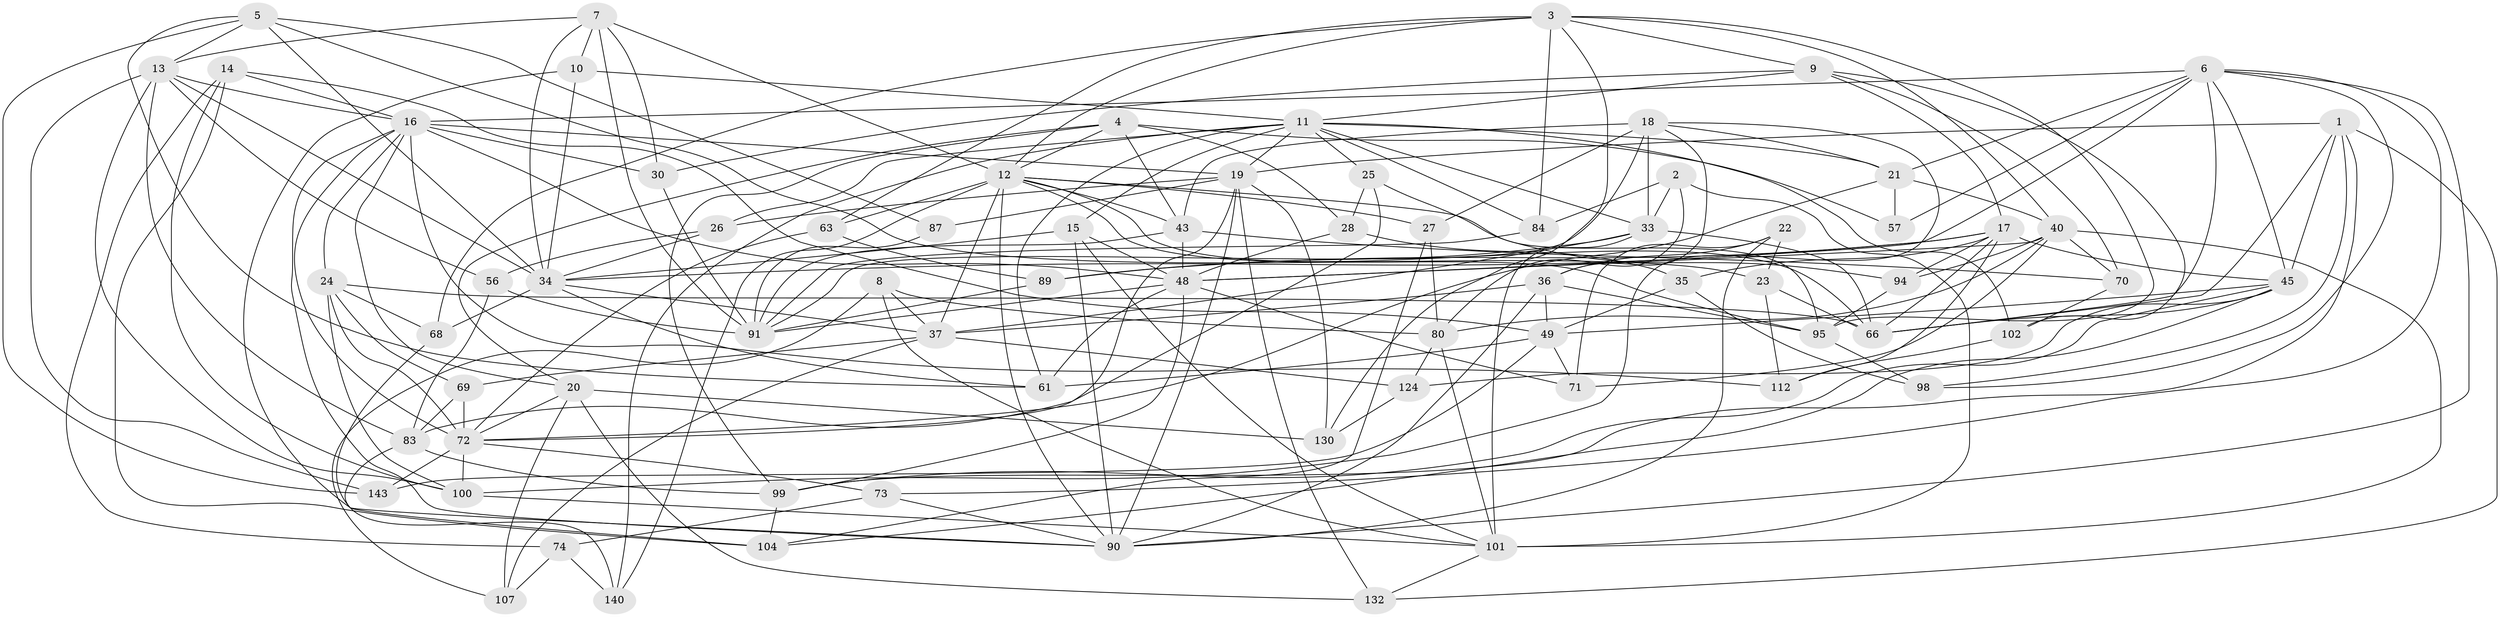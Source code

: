 // original degree distribution, {4: 1.0}
// Generated by graph-tools (version 1.1) at 2025/16/03/09/25 04:16:29]
// undirected, 73 vertices, 213 edges
graph export_dot {
graph [start="1"]
  node [color=gray90,style=filled];
  1 [super="+118"];
  2;
  3 [super="+38"];
  4 [super="+47"];
  5 [super="+58"];
  6 [super="+103+96"];
  7 [super="+93"];
  8;
  9 [super="+31"];
  10;
  11 [super="+42+82"];
  12 [super="+32"];
  13 [super="+60"];
  14 [super="+39"];
  15 [super="+52"];
  16 [super="+44+54+51"];
  17 [super="+41"];
  18 [super="+106+108"];
  19 [super="+121+64"];
  20 [super="+53"];
  21 [super="+29"];
  22;
  23;
  24 [super="+79"];
  25;
  26;
  27;
  28;
  30;
  33 [super="+46"];
  34 [super="+78+55+75"];
  35;
  36 [super="+137"];
  37 [super="+50"];
  40 [super="+62"];
  43 [super="+146"];
  45 [super="+123+122"];
  48 [super="+86+77"];
  49 [super="+59+117"];
  56;
  57;
  61 [super="+144"];
  63;
  66 [super="+111+81"];
  68;
  69;
  70;
  71;
  72 [super="+134+85"];
  73;
  74;
  80 [super="+88"];
  83 [super="+119"];
  84;
  87;
  89;
  90 [super="+97+125"];
  91 [super="+114+109"];
  94;
  95 [super="+135"];
  98;
  99 [super="+115"];
  100 [super="+128"];
  101 [super="+116"];
  102;
  104 [super="+120"];
  107;
  112;
  124;
  130;
  132;
  140;
  143;
  1 -- 98;
  1 -- 132;
  1 -- 45;
  1 -- 19;
  1 -- 66;
  1 -- 99;
  2 -- 33;
  2 -- 101;
  2 -- 84;
  2 -- 80;
  3 -- 63;
  3 -- 84;
  3 -- 130;
  3 -- 68;
  3 -- 40;
  3 -- 9;
  3 -- 95;
  3 -- 12;
  4 -- 43;
  4 -- 57;
  4 -- 99;
  4 -- 28;
  4 -- 20;
  4 -- 12;
  5 -- 143;
  5 -- 23;
  5 -- 13;
  5 -- 34;
  5 -- 61;
  5 -- 87;
  6 -- 98;
  6 -- 57 [weight=2];
  6 -- 16;
  6 -- 90;
  6 -- 66;
  6 -- 48;
  6 -- 73;
  6 -- 21;
  6 -- 45;
  7 -- 30;
  7 -- 13;
  7 -- 10;
  7 -- 34;
  7 -- 91;
  7 -- 12;
  8 -- 80;
  8 -- 107;
  8 -- 37;
  8 -- 101;
  9 -- 102;
  9 -- 11;
  9 -- 70;
  9 -- 17;
  9 -- 30;
  10 -- 11;
  10 -- 90;
  10 -- 34;
  11 -- 26;
  11 -- 33;
  11 -- 84;
  11 -- 21;
  11 -- 15;
  11 -- 19;
  11 -- 102;
  11 -- 25;
  11 -- 140;
  11 -- 61;
  12 -- 43;
  12 -- 90;
  12 -- 37;
  12 -- 140;
  12 -- 95;
  12 -- 27;
  12 -- 94;
  12 -- 63;
  12 -- 66;
  13 -- 56;
  13 -- 16;
  13 -- 34;
  13 -- 83;
  13 -- 100;
  13 -- 143;
  14 -- 49;
  14 -- 16;
  14 -- 104 [weight=2];
  14 -- 74;
  14 -- 100;
  15 -- 101;
  15 -- 48;
  15 -- 90 [weight=2];
  15 -- 34;
  16 -- 19 [weight=2];
  16 -- 30;
  16 -- 20;
  16 -- 112;
  16 -- 24;
  16 -- 72;
  16 -- 90;
  16 -- 48;
  17 -- 94;
  17 -- 35;
  17 -- 112;
  17 -- 34;
  17 -- 66;
  17 -- 89;
  17 -- 45;
  18 -- 43;
  18 -- 27;
  18 -- 100;
  18 -- 21;
  18 -- 33 [weight=2];
  18 -- 36;
  18 -- 91;
  19 -- 87;
  19 -- 130;
  19 -- 132;
  19 -- 90;
  19 -- 72;
  19 -- 26;
  20 -- 132;
  20 -- 130;
  20 -- 107;
  20 -- 72;
  21 -- 57;
  21 -- 40;
  21 -- 72;
  22 -- 23;
  22 -- 71;
  22 -- 36;
  22 -- 90;
  23 -- 112;
  23 -- 66;
  24 -- 69;
  24 -- 68;
  24 -- 100;
  24 -- 66;
  24 -- 72;
  25 -- 28;
  25 -- 95;
  25 -- 83;
  26 -- 56;
  26 -- 34;
  27 -- 104;
  27 -- 80;
  28 -- 35;
  28 -- 48;
  30 -- 91;
  33 -- 89;
  33 -- 37;
  33 -- 101;
  33 -- 66;
  34 -- 68;
  34 -- 37;
  34 -- 61;
  35 -- 98;
  35 -- 49;
  36 -- 95;
  36 -- 49;
  36 -- 90;
  36 -- 37;
  37 -- 107;
  37 -- 124;
  37 -- 69;
  40 -- 70;
  40 -- 80;
  40 -- 71;
  40 -- 94;
  40 -- 101;
  40 -- 48;
  43 -- 70;
  43 -- 48;
  43 -- 91;
  45 -- 124;
  45 -- 104;
  45 -- 49;
  45 -- 99;
  45 -- 66;
  48 -- 61;
  48 -- 71;
  48 -- 91;
  48 -- 99;
  49 -- 143;
  49 -- 61 [weight=2];
  49 -- 71;
  56 -- 83;
  56 -- 91;
  63 -- 89;
  63 -- 72;
  68 -- 104;
  69 -- 72;
  69 -- 83;
  70 -- 102;
  72 -- 73;
  72 -- 100;
  72 -- 143;
  73 -- 74;
  73 -- 90;
  74 -- 140;
  74 -- 107;
  80 -- 124;
  80 -- 101;
  83 -- 140;
  83 -- 99;
  84 -- 91;
  87 -- 91 [weight=2];
  89 -- 91;
  94 -- 95;
  95 -- 98;
  99 -- 104;
  100 -- 101;
  101 -- 132;
  102 -- 112;
  124 -- 130;
}
